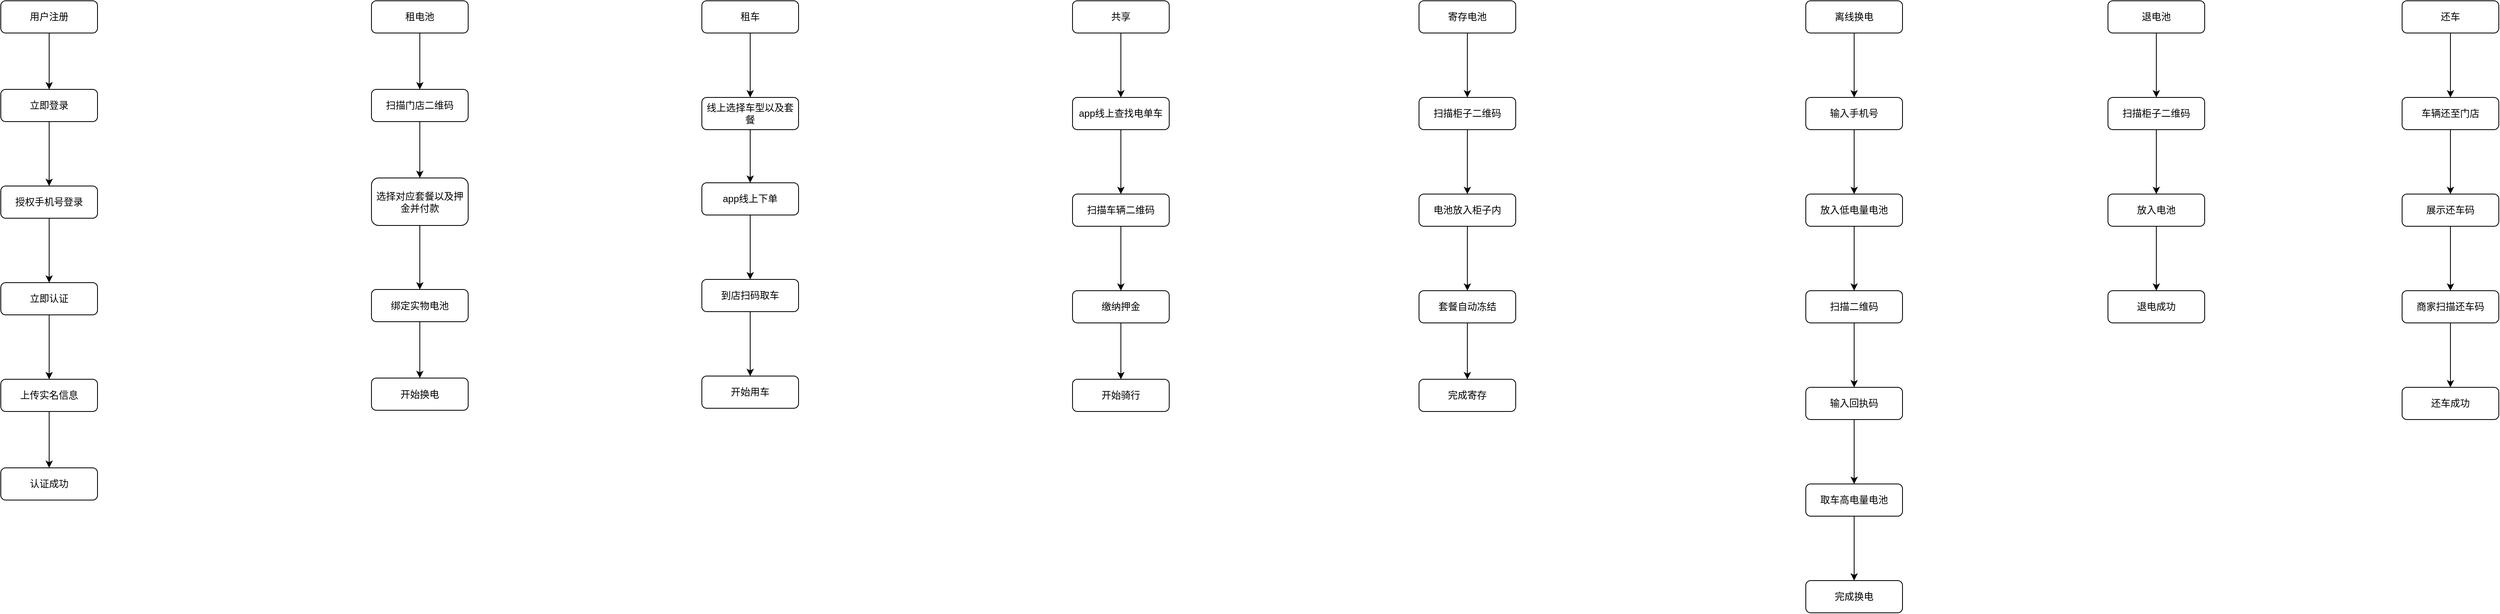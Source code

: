 <mxfile version="16.5.6" type="github">
  <diagram id="C5RBs43oDa-KdzZeNtuy" name="Page-1">
    <mxGraphModel dx="1038" dy="547" grid="1" gridSize="10" guides="1" tooltips="1" connect="1" arrows="1" fold="1" page="1" pageScale="1" pageWidth="827" pageHeight="1169" math="0" shadow="0">
      <root>
        <mxCell id="WIyWlLk6GJQsqaUBKTNV-0" />
        <mxCell id="WIyWlLk6GJQsqaUBKTNV-1" parent="WIyWlLk6GJQsqaUBKTNV-0" />
        <mxCell id="mS3_CbJ7cD5-2b4cpnNX-18" value="" style="edgeStyle=orthogonalEdgeStyle;rounded=0;orthogonalLoop=1;jettySize=auto;html=1;" parent="WIyWlLk6GJQsqaUBKTNV-1" source="WIyWlLk6GJQsqaUBKTNV-3" target="mS3_CbJ7cD5-2b4cpnNX-17" edge="1">
          <mxGeometry relative="1" as="geometry" />
        </mxCell>
        <mxCell id="WIyWlLk6GJQsqaUBKTNV-3" value="用户注册" style="rounded=1;whiteSpace=wrap;html=1;fontSize=12;glass=0;strokeWidth=1;shadow=0;" parent="WIyWlLk6GJQsqaUBKTNV-1" vertex="1">
          <mxGeometry x="160" y="80" width="120" height="40" as="geometry" />
        </mxCell>
        <mxCell id="mS3_CbJ7cD5-2b4cpnNX-3" value="" style="edgeStyle=orthogonalEdgeStyle;rounded=0;orthogonalLoop=1;jettySize=auto;html=1;" parent="WIyWlLk6GJQsqaUBKTNV-1" source="mS3_CbJ7cD5-2b4cpnNX-1" target="mS3_CbJ7cD5-2b4cpnNX-2" edge="1">
          <mxGeometry relative="1" as="geometry" />
        </mxCell>
        <mxCell id="mS3_CbJ7cD5-2b4cpnNX-1" value="租电池" style="rounded=1;whiteSpace=wrap;html=1;" parent="WIyWlLk6GJQsqaUBKTNV-1" vertex="1">
          <mxGeometry x="620" y="80" width="120" height="40" as="geometry" />
        </mxCell>
        <mxCell id="mS3_CbJ7cD5-2b4cpnNX-5" value="" style="edgeStyle=orthogonalEdgeStyle;rounded=0;orthogonalLoop=1;jettySize=auto;html=1;" parent="WIyWlLk6GJQsqaUBKTNV-1" source="mS3_CbJ7cD5-2b4cpnNX-2" target="mS3_CbJ7cD5-2b4cpnNX-4" edge="1">
          <mxGeometry relative="1" as="geometry" />
        </mxCell>
        <mxCell id="mS3_CbJ7cD5-2b4cpnNX-2" value="扫描门店二维码" style="whiteSpace=wrap;html=1;rounded=1;" parent="WIyWlLk6GJQsqaUBKTNV-1" vertex="1">
          <mxGeometry x="620" y="190" width="120" height="40" as="geometry" />
        </mxCell>
        <mxCell id="mS3_CbJ7cD5-2b4cpnNX-7" value="" style="edgeStyle=orthogonalEdgeStyle;rounded=0;orthogonalLoop=1;jettySize=auto;html=1;" parent="WIyWlLk6GJQsqaUBKTNV-1" source="mS3_CbJ7cD5-2b4cpnNX-4" target="mS3_CbJ7cD5-2b4cpnNX-6" edge="1">
          <mxGeometry relative="1" as="geometry" />
        </mxCell>
        <mxCell id="mS3_CbJ7cD5-2b4cpnNX-4" value="选择对应套餐以及押金并付款" style="whiteSpace=wrap;html=1;rounded=1;" parent="WIyWlLk6GJQsqaUBKTNV-1" vertex="1">
          <mxGeometry x="620" y="300" width="120" height="59" as="geometry" />
        </mxCell>
        <mxCell id="mS3_CbJ7cD5-2b4cpnNX-13" value="" style="edgeStyle=orthogonalEdgeStyle;rounded=0;orthogonalLoop=1;jettySize=auto;html=1;" parent="WIyWlLk6GJQsqaUBKTNV-1" source="mS3_CbJ7cD5-2b4cpnNX-6" target="mS3_CbJ7cD5-2b4cpnNX-12" edge="1">
          <mxGeometry relative="1" as="geometry" />
        </mxCell>
        <mxCell id="mS3_CbJ7cD5-2b4cpnNX-6" value="绑定实物电池" style="whiteSpace=wrap;html=1;rounded=1;" parent="WIyWlLk6GJQsqaUBKTNV-1" vertex="1">
          <mxGeometry x="620" y="438.5" width="120" height="40" as="geometry" />
        </mxCell>
        <mxCell id="mS3_CbJ7cD5-2b4cpnNX-39" value="" style="edgeStyle=orthogonalEdgeStyle;rounded=0;orthogonalLoop=1;jettySize=auto;html=1;" parent="WIyWlLk6GJQsqaUBKTNV-1" source="mS3_CbJ7cD5-2b4cpnNX-8" target="mS3_CbJ7cD5-2b4cpnNX-38" edge="1">
          <mxGeometry relative="1" as="geometry" />
        </mxCell>
        <mxCell id="mS3_CbJ7cD5-2b4cpnNX-8" value="租车" style="rounded=1;whiteSpace=wrap;html=1;" parent="WIyWlLk6GJQsqaUBKTNV-1" vertex="1">
          <mxGeometry x="1030" y="80" width="120" height="40" as="geometry" />
        </mxCell>
        <mxCell id="mS3_CbJ7cD5-2b4cpnNX-12" value="开始换电" style="whiteSpace=wrap;html=1;rounded=1;" parent="WIyWlLk6GJQsqaUBKTNV-1" vertex="1">
          <mxGeometry x="620" y="548.5" width="120" height="40" as="geometry" />
        </mxCell>
        <mxCell id="mS3_CbJ7cD5-2b4cpnNX-20" value="" style="edgeStyle=orthogonalEdgeStyle;rounded=0;orthogonalLoop=1;jettySize=auto;html=1;" parent="WIyWlLk6GJQsqaUBKTNV-1" source="mS3_CbJ7cD5-2b4cpnNX-17" target="mS3_CbJ7cD5-2b4cpnNX-19" edge="1">
          <mxGeometry relative="1" as="geometry" />
        </mxCell>
        <mxCell id="mS3_CbJ7cD5-2b4cpnNX-17" value="立即登录" style="whiteSpace=wrap;html=1;rounded=1;glass=0;strokeWidth=1;shadow=0;" parent="WIyWlLk6GJQsqaUBKTNV-1" vertex="1">
          <mxGeometry x="160" y="190" width="120" height="40" as="geometry" />
        </mxCell>
        <mxCell id="mS3_CbJ7cD5-2b4cpnNX-24" value="" style="edgeStyle=orthogonalEdgeStyle;rounded=0;orthogonalLoop=1;jettySize=auto;html=1;" parent="WIyWlLk6GJQsqaUBKTNV-1" source="mS3_CbJ7cD5-2b4cpnNX-19" target="mS3_CbJ7cD5-2b4cpnNX-23" edge="1">
          <mxGeometry relative="1" as="geometry" />
        </mxCell>
        <mxCell id="mS3_CbJ7cD5-2b4cpnNX-19" value="授权手机号登录" style="whiteSpace=wrap;html=1;rounded=1;glass=0;strokeWidth=1;shadow=0;" parent="WIyWlLk6GJQsqaUBKTNV-1" vertex="1">
          <mxGeometry x="160" y="310" width="120" height="40" as="geometry" />
        </mxCell>
        <mxCell id="mS3_CbJ7cD5-2b4cpnNX-26" value="" style="edgeStyle=orthogonalEdgeStyle;rounded=0;orthogonalLoop=1;jettySize=auto;html=1;" parent="WIyWlLk6GJQsqaUBKTNV-1" source="mS3_CbJ7cD5-2b4cpnNX-23" target="mS3_CbJ7cD5-2b4cpnNX-25" edge="1">
          <mxGeometry relative="1" as="geometry" />
        </mxCell>
        <mxCell id="mS3_CbJ7cD5-2b4cpnNX-23" value="立即认证" style="whiteSpace=wrap;html=1;rounded=1;glass=0;strokeWidth=1;shadow=0;" parent="WIyWlLk6GJQsqaUBKTNV-1" vertex="1">
          <mxGeometry x="160" y="430" width="120" height="40" as="geometry" />
        </mxCell>
        <mxCell id="mS3_CbJ7cD5-2b4cpnNX-28" value="" style="edgeStyle=orthogonalEdgeStyle;rounded=0;orthogonalLoop=1;jettySize=auto;html=1;" parent="WIyWlLk6GJQsqaUBKTNV-1" source="mS3_CbJ7cD5-2b4cpnNX-25" target="mS3_CbJ7cD5-2b4cpnNX-27" edge="1">
          <mxGeometry relative="1" as="geometry" />
        </mxCell>
        <mxCell id="mS3_CbJ7cD5-2b4cpnNX-25" value="上传实名信息" style="whiteSpace=wrap;html=1;rounded=1;glass=0;strokeWidth=1;shadow=0;" parent="WIyWlLk6GJQsqaUBKTNV-1" vertex="1">
          <mxGeometry x="160" y="550" width="120" height="40" as="geometry" />
        </mxCell>
        <mxCell id="mS3_CbJ7cD5-2b4cpnNX-27" value="认证成功" style="whiteSpace=wrap;html=1;rounded=1;glass=0;strokeWidth=1;shadow=0;" parent="WIyWlLk6GJQsqaUBKTNV-1" vertex="1">
          <mxGeometry x="160" y="660" width="120" height="40" as="geometry" />
        </mxCell>
        <mxCell id="mS3_CbJ7cD5-2b4cpnNX-35" value="" style="edgeStyle=orthogonalEdgeStyle;rounded=0;orthogonalLoop=1;jettySize=auto;html=1;" parent="WIyWlLk6GJQsqaUBKTNV-1" source="mS3_CbJ7cD5-2b4cpnNX-32" target="mS3_CbJ7cD5-2b4cpnNX-34" edge="1">
          <mxGeometry relative="1" as="geometry" />
        </mxCell>
        <mxCell id="mS3_CbJ7cD5-2b4cpnNX-32" value="app线上下单" style="whiteSpace=wrap;html=1;rounded=1;" parent="WIyWlLk6GJQsqaUBKTNV-1" vertex="1">
          <mxGeometry x="1030" y="306" width="120" height="40" as="geometry" />
        </mxCell>
        <mxCell id="mS3_CbJ7cD5-2b4cpnNX-37" value="" style="edgeStyle=orthogonalEdgeStyle;rounded=0;orthogonalLoop=1;jettySize=auto;html=1;" parent="WIyWlLk6GJQsqaUBKTNV-1" source="mS3_CbJ7cD5-2b4cpnNX-34" target="mS3_CbJ7cD5-2b4cpnNX-36" edge="1">
          <mxGeometry relative="1" as="geometry" />
        </mxCell>
        <mxCell id="mS3_CbJ7cD5-2b4cpnNX-34" value="到店扫码取车" style="whiteSpace=wrap;html=1;rounded=1;" parent="WIyWlLk6GJQsqaUBKTNV-1" vertex="1">
          <mxGeometry x="1030" y="426" width="120" height="40" as="geometry" />
        </mxCell>
        <mxCell id="mS3_CbJ7cD5-2b4cpnNX-36" value="开始用车" style="whiteSpace=wrap;html=1;rounded=1;" parent="WIyWlLk6GJQsqaUBKTNV-1" vertex="1">
          <mxGeometry x="1030" y="546" width="120" height="40" as="geometry" />
        </mxCell>
        <mxCell id="mS3_CbJ7cD5-2b4cpnNX-40" value="" style="edgeStyle=orthogonalEdgeStyle;rounded=0;orthogonalLoop=1;jettySize=auto;html=1;" parent="WIyWlLk6GJQsqaUBKTNV-1" source="mS3_CbJ7cD5-2b4cpnNX-38" target="mS3_CbJ7cD5-2b4cpnNX-32" edge="1">
          <mxGeometry relative="1" as="geometry" />
        </mxCell>
        <mxCell id="mS3_CbJ7cD5-2b4cpnNX-38" value="线上选择车型以及套餐" style="rounded=1;whiteSpace=wrap;html=1;" parent="WIyWlLk6GJQsqaUBKTNV-1" vertex="1">
          <mxGeometry x="1030" y="200" width="120" height="40" as="geometry" />
        </mxCell>
        <mxCell id="mS3_CbJ7cD5-2b4cpnNX-43" value="" style="edgeStyle=orthogonalEdgeStyle;rounded=0;orthogonalLoop=1;jettySize=auto;html=1;" parent="WIyWlLk6GJQsqaUBKTNV-1" source="mS3_CbJ7cD5-2b4cpnNX-41" target="mS3_CbJ7cD5-2b4cpnNX-42" edge="1">
          <mxGeometry relative="1" as="geometry" />
        </mxCell>
        <mxCell id="mS3_CbJ7cD5-2b4cpnNX-41" value="共享" style="rounded=1;whiteSpace=wrap;html=1;" parent="WIyWlLk6GJQsqaUBKTNV-1" vertex="1">
          <mxGeometry x="1490" y="80" width="120" height="40" as="geometry" />
        </mxCell>
        <mxCell id="mS3_CbJ7cD5-2b4cpnNX-45" value="" style="edgeStyle=orthogonalEdgeStyle;rounded=0;orthogonalLoop=1;jettySize=auto;html=1;" parent="WIyWlLk6GJQsqaUBKTNV-1" source="mS3_CbJ7cD5-2b4cpnNX-42" target="mS3_CbJ7cD5-2b4cpnNX-44" edge="1">
          <mxGeometry relative="1" as="geometry" />
        </mxCell>
        <mxCell id="mS3_CbJ7cD5-2b4cpnNX-42" value="app线上查找电单车" style="rounded=1;whiteSpace=wrap;html=1;" parent="WIyWlLk6GJQsqaUBKTNV-1" vertex="1">
          <mxGeometry x="1490" y="200" width="120" height="40" as="geometry" />
        </mxCell>
        <mxCell id="mS3_CbJ7cD5-2b4cpnNX-47" value="" style="edgeStyle=orthogonalEdgeStyle;rounded=0;orthogonalLoop=1;jettySize=auto;html=1;" parent="WIyWlLk6GJQsqaUBKTNV-1" source="mS3_CbJ7cD5-2b4cpnNX-44" target="mS3_CbJ7cD5-2b4cpnNX-46" edge="1">
          <mxGeometry relative="1" as="geometry" />
        </mxCell>
        <mxCell id="mS3_CbJ7cD5-2b4cpnNX-44" value="扫描车辆二维码" style="rounded=1;whiteSpace=wrap;html=1;" parent="WIyWlLk6GJQsqaUBKTNV-1" vertex="1">
          <mxGeometry x="1490" y="320" width="120" height="40" as="geometry" />
        </mxCell>
        <mxCell id="mS3_CbJ7cD5-2b4cpnNX-49" value="" style="edgeStyle=orthogonalEdgeStyle;rounded=0;orthogonalLoop=1;jettySize=auto;html=1;" parent="WIyWlLk6GJQsqaUBKTNV-1" source="mS3_CbJ7cD5-2b4cpnNX-46" target="mS3_CbJ7cD5-2b4cpnNX-48" edge="1">
          <mxGeometry relative="1" as="geometry" />
        </mxCell>
        <mxCell id="mS3_CbJ7cD5-2b4cpnNX-46" value="缴纳押金" style="rounded=1;whiteSpace=wrap;html=1;" parent="WIyWlLk6GJQsqaUBKTNV-1" vertex="1">
          <mxGeometry x="1490" y="440" width="120" height="40" as="geometry" />
        </mxCell>
        <mxCell id="mS3_CbJ7cD5-2b4cpnNX-48" value="开始骑行" style="whiteSpace=wrap;html=1;rounded=1;" parent="WIyWlLk6GJQsqaUBKTNV-1" vertex="1">
          <mxGeometry x="1490" y="550" width="120" height="40" as="geometry" />
        </mxCell>
        <mxCell id="mS3_CbJ7cD5-2b4cpnNX-52" value="" style="edgeStyle=orthogonalEdgeStyle;rounded=0;orthogonalLoop=1;jettySize=auto;html=1;" parent="WIyWlLk6GJQsqaUBKTNV-1" source="mS3_CbJ7cD5-2b4cpnNX-50" target="mS3_CbJ7cD5-2b4cpnNX-51" edge="1">
          <mxGeometry relative="1" as="geometry" />
        </mxCell>
        <mxCell id="mS3_CbJ7cD5-2b4cpnNX-50" value="寄存电池" style="rounded=1;whiteSpace=wrap;html=1;" parent="WIyWlLk6GJQsqaUBKTNV-1" vertex="1">
          <mxGeometry x="1920" y="80" width="120" height="40" as="geometry" />
        </mxCell>
        <mxCell id="mS3_CbJ7cD5-2b4cpnNX-54" value="" style="edgeStyle=orthogonalEdgeStyle;rounded=0;orthogonalLoop=1;jettySize=auto;html=1;" parent="WIyWlLk6GJQsqaUBKTNV-1" source="mS3_CbJ7cD5-2b4cpnNX-51" target="mS3_CbJ7cD5-2b4cpnNX-53" edge="1">
          <mxGeometry relative="1" as="geometry" />
        </mxCell>
        <mxCell id="mS3_CbJ7cD5-2b4cpnNX-51" value="扫描柜子二维码" style="rounded=1;whiteSpace=wrap;html=1;" parent="WIyWlLk6GJQsqaUBKTNV-1" vertex="1">
          <mxGeometry x="1920" y="200" width="120" height="40" as="geometry" />
        </mxCell>
        <mxCell id="mS3_CbJ7cD5-2b4cpnNX-56" value="" style="edgeStyle=orthogonalEdgeStyle;rounded=0;orthogonalLoop=1;jettySize=auto;html=1;" parent="WIyWlLk6GJQsqaUBKTNV-1" source="mS3_CbJ7cD5-2b4cpnNX-53" target="mS3_CbJ7cD5-2b4cpnNX-55" edge="1">
          <mxGeometry relative="1" as="geometry" />
        </mxCell>
        <mxCell id="mS3_CbJ7cD5-2b4cpnNX-53" value="电池放入柜子内" style="rounded=1;whiteSpace=wrap;html=1;" parent="WIyWlLk6GJQsqaUBKTNV-1" vertex="1">
          <mxGeometry x="1920" y="320" width="120" height="40" as="geometry" />
        </mxCell>
        <mxCell id="mS3_CbJ7cD5-2b4cpnNX-58" value="" style="edgeStyle=orthogonalEdgeStyle;rounded=0;orthogonalLoop=1;jettySize=auto;html=1;" parent="WIyWlLk6GJQsqaUBKTNV-1" source="mS3_CbJ7cD5-2b4cpnNX-55" target="mS3_CbJ7cD5-2b4cpnNX-57" edge="1">
          <mxGeometry relative="1" as="geometry" />
        </mxCell>
        <mxCell id="mS3_CbJ7cD5-2b4cpnNX-55" value="套餐自动冻结" style="rounded=1;whiteSpace=wrap;html=1;" parent="WIyWlLk6GJQsqaUBKTNV-1" vertex="1">
          <mxGeometry x="1920" y="440" width="120" height="40" as="geometry" />
        </mxCell>
        <mxCell id="mS3_CbJ7cD5-2b4cpnNX-57" value="完成寄存" style="whiteSpace=wrap;html=1;rounded=1;" parent="WIyWlLk6GJQsqaUBKTNV-1" vertex="1">
          <mxGeometry x="1920" y="550" width="120" height="40" as="geometry" />
        </mxCell>
        <mxCell id="_OBHFUkveLQ2NH9vmKVL-7" value="" style="edgeStyle=orthogonalEdgeStyle;rounded=0;orthogonalLoop=1;jettySize=auto;html=1;" parent="WIyWlLk6GJQsqaUBKTNV-1" source="_OBHFUkveLQ2NH9vmKVL-5" target="_OBHFUkveLQ2NH9vmKVL-6" edge="1">
          <mxGeometry relative="1" as="geometry" />
        </mxCell>
        <mxCell id="_OBHFUkveLQ2NH9vmKVL-5" value="离线换电" style="rounded=1;whiteSpace=wrap;html=1;" parent="WIyWlLk6GJQsqaUBKTNV-1" vertex="1">
          <mxGeometry x="2400" y="80" width="120" height="40" as="geometry" />
        </mxCell>
        <mxCell id="_OBHFUkveLQ2NH9vmKVL-9" value="" style="edgeStyle=orthogonalEdgeStyle;rounded=0;orthogonalLoop=1;jettySize=auto;html=1;" parent="WIyWlLk6GJQsqaUBKTNV-1" source="_OBHFUkveLQ2NH9vmKVL-6" target="_OBHFUkveLQ2NH9vmKVL-8" edge="1">
          <mxGeometry relative="1" as="geometry" />
        </mxCell>
        <mxCell id="_OBHFUkveLQ2NH9vmKVL-6" value="输入手机号" style="rounded=1;whiteSpace=wrap;html=1;" parent="WIyWlLk6GJQsqaUBKTNV-1" vertex="1">
          <mxGeometry x="2400" y="200" width="120" height="40" as="geometry" />
        </mxCell>
        <mxCell id="_OBHFUkveLQ2NH9vmKVL-11" value="" style="edgeStyle=orthogonalEdgeStyle;rounded=0;orthogonalLoop=1;jettySize=auto;html=1;" parent="WIyWlLk6GJQsqaUBKTNV-1" source="_OBHFUkveLQ2NH9vmKVL-8" target="_OBHFUkveLQ2NH9vmKVL-10" edge="1">
          <mxGeometry relative="1" as="geometry" />
        </mxCell>
        <mxCell id="_OBHFUkveLQ2NH9vmKVL-8" value="放入低电量电池" style="rounded=1;whiteSpace=wrap;html=1;" parent="WIyWlLk6GJQsqaUBKTNV-1" vertex="1">
          <mxGeometry x="2400" y="320" width="120" height="40" as="geometry" />
        </mxCell>
        <mxCell id="_OBHFUkveLQ2NH9vmKVL-13" value="" style="edgeStyle=orthogonalEdgeStyle;rounded=0;orthogonalLoop=1;jettySize=auto;html=1;" parent="WIyWlLk6GJQsqaUBKTNV-1" source="_OBHFUkveLQ2NH9vmKVL-10" target="_OBHFUkveLQ2NH9vmKVL-12" edge="1">
          <mxGeometry relative="1" as="geometry" />
        </mxCell>
        <mxCell id="_OBHFUkveLQ2NH9vmKVL-10" value="扫描二维码" style="rounded=1;whiteSpace=wrap;html=1;" parent="WIyWlLk6GJQsqaUBKTNV-1" vertex="1">
          <mxGeometry x="2400" y="440" width="120" height="40" as="geometry" />
        </mxCell>
        <mxCell id="_OBHFUkveLQ2NH9vmKVL-15" value="" style="edgeStyle=orthogonalEdgeStyle;rounded=0;orthogonalLoop=1;jettySize=auto;html=1;" parent="WIyWlLk6GJQsqaUBKTNV-1" source="_OBHFUkveLQ2NH9vmKVL-12" target="_OBHFUkveLQ2NH9vmKVL-14" edge="1">
          <mxGeometry relative="1" as="geometry" />
        </mxCell>
        <mxCell id="_OBHFUkveLQ2NH9vmKVL-12" value="输入回执码" style="rounded=1;whiteSpace=wrap;html=1;" parent="WIyWlLk6GJQsqaUBKTNV-1" vertex="1">
          <mxGeometry x="2400" y="560" width="120" height="40" as="geometry" />
        </mxCell>
        <mxCell id="_OBHFUkveLQ2NH9vmKVL-17" value="" style="edgeStyle=orthogonalEdgeStyle;rounded=0;orthogonalLoop=1;jettySize=auto;html=1;" parent="WIyWlLk6GJQsqaUBKTNV-1" source="_OBHFUkveLQ2NH9vmKVL-14" target="_OBHFUkveLQ2NH9vmKVL-16" edge="1">
          <mxGeometry relative="1" as="geometry" />
        </mxCell>
        <mxCell id="_OBHFUkveLQ2NH9vmKVL-14" value="取车高电量电池" style="rounded=1;whiteSpace=wrap;html=1;" parent="WIyWlLk6GJQsqaUBKTNV-1" vertex="1">
          <mxGeometry x="2400" y="680" width="120" height="40" as="geometry" />
        </mxCell>
        <mxCell id="_OBHFUkveLQ2NH9vmKVL-16" value="完成换电" style="rounded=1;whiteSpace=wrap;html=1;" parent="WIyWlLk6GJQsqaUBKTNV-1" vertex="1">
          <mxGeometry x="2400" y="800" width="120" height="40" as="geometry" />
        </mxCell>
        <mxCell id="i4F7AeMoR071uzatdTTK-2" value="" style="edgeStyle=orthogonalEdgeStyle;rounded=0;orthogonalLoop=1;jettySize=auto;html=1;" edge="1" parent="WIyWlLk6GJQsqaUBKTNV-1" source="i4F7AeMoR071uzatdTTK-0" target="i4F7AeMoR071uzatdTTK-1">
          <mxGeometry relative="1" as="geometry" />
        </mxCell>
        <mxCell id="i4F7AeMoR071uzatdTTK-0" value="退电池" style="rounded=1;whiteSpace=wrap;html=1;" vertex="1" parent="WIyWlLk6GJQsqaUBKTNV-1">
          <mxGeometry x="2775" y="80" width="120" height="40" as="geometry" />
        </mxCell>
        <mxCell id="i4F7AeMoR071uzatdTTK-4" value="" style="edgeStyle=orthogonalEdgeStyle;rounded=0;orthogonalLoop=1;jettySize=auto;html=1;" edge="1" parent="WIyWlLk6GJQsqaUBKTNV-1" source="i4F7AeMoR071uzatdTTK-1" target="i4F7AeMoR071uzatdTTK-3">
          <mxGeometry relative="1" as="geometry" />
        </mxCell>
        <mxCell id="i4F7AeMoR071uzatdTTK-1" value="扫描柜子二维码" style="rounded=1;whiteSpace=wrap;html=1;" vertex="1" parent="WIyWlLk6GJQsqaUBKTNV-1">
          <mxGeometry x="2775" y="200" width="120" height="40" as="geometry" />
        </mxCell>
        <mxCell id="i4F7AeMoR071uzatdTTK-6" value="" style="edgeStyle=orthogonalEdgeStyle;rounded=0;orthogonalLoop=1;jettySize=auto;html=1;" edge="1" parent="WIyWlLk6GJQsqaUBKTNV-1" source="i4F7AeMoR071uzatdTTK-3" target="i4F7AeMoR071uzatdTTK-5">
          <mxGeometry relative="1" as="geometry" />
        </mxCell>
        <mxCell id="i4F7AeMoR071uzatdTTK-3" value="放入电池" style="rounded=1;whiteSpace=wrap;html=1;" vertex="1" parent="WIyWlLk6GJQsqaUBKTNV-1">
          <mxGeometry x="2775" y="320" width="120" height="40" as="geometry" />
        </mxCell>
        <mxCell id="i4F7AeMoR071uzatdTTK-5" value="退电成功" style="rounded=1;whiteSpace=wrap;html=1;" vertex="1" parent="WIyWlLk6GJQsqaUBKTNV-1">
          <mxGeometry x="2775" y="440" width="120" height="40" as="geometry" />
        </mxCell>
        <mxCell id="i4F7AeMoR071uzatdTTK-11" value="" style="edgeStyle=orthogonalEdgeStyle;rounded=0;orthogonalLoop=1;jettySize=auto;html=1;" edge="1" parent="WIyWlLk6GJQsqaUBKTNV-1" source="i4F7AeMoR071uzatdTTK-9" target="i4F7AeMoR071uzatdTTK-10">
          <mxGeometry relative="1" as="geometry" />
        </mxCell>
        <mxCell id="i4F7AeMoR071uzatdTTK-9" value="还车" style="rounded=1;whiteSpace=wrap;html=1;" vertex="1" parent="WIyWlLk6GJQsqaUBKTNV-1">
          <mxGeometry x="3140" y="80" width="120" height="40" as="geometry" />
        </mxCell>
        <mxCell id="i4F7AeMoR071uzatdTTK-13" value="" style="edgeStyle=orthogonalEdgeStyle;rounded=0;orthogonalLoop=1;jettySize=auto;html=1;" edge="1" parent="WIyWlLk6GJQsqaUBKTNV-1" source="i4F7AeMoR071uzatdTTK-10" target="i4F7AeMoR071uzatdTTK-12">
          <mxGeometry relative="1" as="geometry" />
        </mxCell>
        <mxCell id="i4F7AeMoR071uzatdTTK-10" value="车辆还至门店" style="rounded=1;whiteSpace=wrap;html=1;" vertex="1" parent="WIyWlLk6GJQsqaUBKTNV-1">
          <mxGeometry x="3140" y="200" width="120" height="40" as="geometry" />
        </mxCell>
        <mxCell id="i4F7AeMoR071uzatdTTK-15" value="" style="edgeStyle=orthogonalEdgeStyle;rounded=0;orthogonalLoop=1;jettySize=auto;html=1;" edge="1" parent="WIyWlLk6GJQsqaUBKTNV-1" source="i4F7AeMoR071uzatdTTK-12" target="i4F7AeMoR071uzatdTTK-14">
          <mxGeometry relative="1" as="geometry" />
        </mxCell>
        <mxCell id="i4F7AeMoR071uzatdTTK-12" value="展示还车码" style="rounded=1;whiteSpace=wrap;html=1;" vertex="1" parent="WIyWlLk6GJQsqaUBKTNV-1">
          <mxGeometry x="3140" y="320" width="120" height="40" as="geometry" />
        </mxCell>
        <mxCell id="i4F7AeMoR071uzatdTTK-17" value="" style="edgeStyle=orthogonalEdgeStyle;rounded=0;orthogonalLoop=1;jettySize=auto;html=1;" edge="1" parent="WIyWlLk6GJQsqaUBKTNV-1" source="i4F7AeMoR071uzatdTTK-14" target="i4F7AeMoR071uzatdTTK-16">
          <mxGeometry relative="1" as="geometry" />
        </mxCell>
        <mxCell id="i4F7AeMoR071uzatdTTK-14" value="商家扫描还车码" style="rounded=1;whiteSpace=wrap;html=1;" vertex="1" parent="WIyWlLk6GJQsqaUBKTNV-1">
          <mxGeometry x="3140" y="440" width="120" height="40" as="geometry" />
        </mxCell>
        <mxCell id="i4F7AeMoR071uzatdTTK-16" value="还车成功" style="rounded=1;whiteSpace=wrap;html=1;" vertex="1" parent="WIyWlLk6GJQsqaUBKTNV-1">
          <mxGeometry x="3140" y="560" width="120" height="40" as="geometry" />
        </mxCell>
      </root>
    </mxGraphModel>
  </diagram>
</mxfile>

